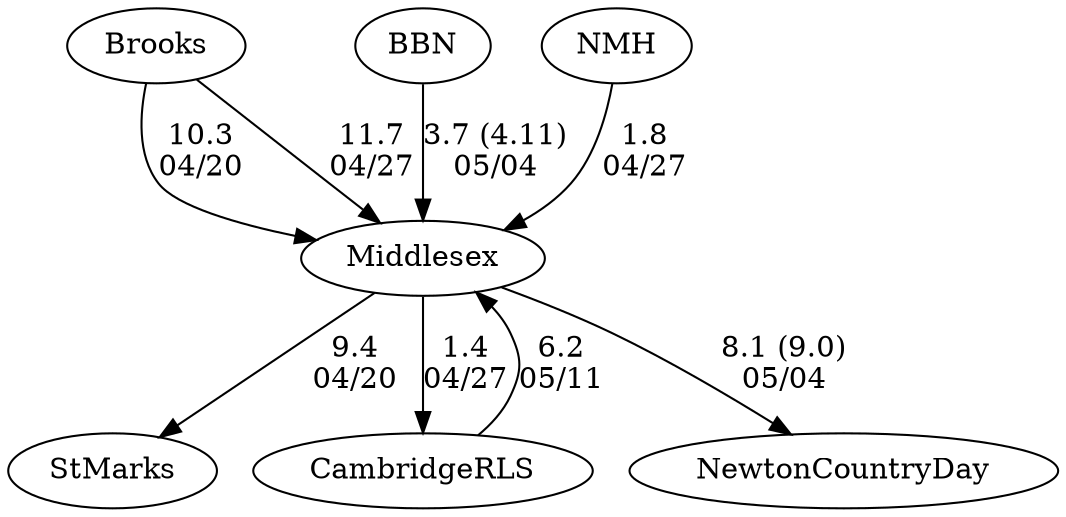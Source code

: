 digraph girls2foursMiddlesex {Brooks [URL="girls2foursMiddlesexBrooks.html"];StMarks [URL="girls2foursMiddlesexStMarks.html"];Middlesex [URL="girls2foursMiddlesexMiddlesex.html"];BBN [URL="girls2foursMiddlesexBBN.html"];CambridgeRLS [URL="girls2foursMiddlesexCambridgeRLS.html"];NMH [URL="girls2foursMiddlesexNMH.html"];NewtonCountryDay [URL="girls2foursMiddlesexNewtonCountryDay.html"];Brooks -> Middlesex[label="10.3
04/20", weight="90", tooltip="NEIRA Boys & Girls Fours,St. Marks, Brooks and Middlesex			
Distance: 1500m Conditions: Partly cloudy, with variable winds switching from cross-wind to cross-tail 8-12mph. Quite calm for 4th boat races, picked up during 1V and 2V races. Comments: Times for G3 weren't started until about 650m in, so we got margins only.
None", URL="https://www.row2k.com/results/resultspage.cfm?UID=1212EB177D795078E02FE5D2820D6C1B&cat=5", random="random"]; 
Middlesex -> StMarks[label="9.4
04/20", weight="91", tooltip="NEIRA Boys & Girls Fours,St. Marks, Brooks and Middlesex			
Distance: 1500m Conditions: Partly cloudy, with variable winds switching from cross-wind to cross-tail 8-12mph. Quite calm for 4th boat races, picked up during 1V and 2V races. Comments: Times for G3 weren't started until about 650m in, so we got margins only.
None", URL="https://www.row2k.com/results/resultspage.cfm?UID=1212EB177D795078E02FE5D2820D6C1B&cat=5", random="random"]; 
BBN -> Middlesex[label="3.7 (4.11)
05/04", weight="97", tooltip="NEIRA, NCDS, Middlesex, BB&N (hosted)			
Distance: 1350 M Conditions: Conditions stayed consistent for the races, A slight crossing head wind from Cambridge to Boston. Comments: A good day of racing, well done by all boats. Thanks to MDX and NCDS for making it easy.
None", URL="https://www.row2k.com/results/resultspage.cfm?UID=8FA4B72699D2163ED86519848FFC5337&cat=1", random="random"]; 
Middlesex -> NewtonCountryDay[label="8.1 (9.0)
05/04", weight="92", tooltip="NEIRA, NCDS, Middlesex, BB&N (hosted)			
Distance: 1350 M Conditions: Conditions stayed consistent for the races, A slight crossing head wind from Cambridge to Boston. Comments: A good day of racing, well done by all boats. Thanks to MDX and NCDS for making it easy.
None", URL="https://www.row2k.com/results/resultspage.cfm?UID=8FA4B72699D2163ED86519848FFC5337&cat=1", random="random"]; 
Brooks -> Middlesex[label="11.7
04/27", weight="89", tooltip="NEIRA Boys & Girls Fours,Brooks vs NMH, Middlesex and CRLS			
Distance: 1500m Conditions: Conditions evolved from a slight headwind with flat water to a 12-15 mph cross headwind with significant chop in the middle 500m. Races were 4-3-2-1-5. Times should bet be compared between events. Comments: Thank you to our guests for our first bog day using the new facility! Good luck this season and hope to see you at NEIRAs.
None", URL="https://www.row2k.com/results/resultspage.cfm?UID=DA7A1EFD458CB4B765258C3FD9635963&cat=5", random="random"]; 
NMH -> Middlesex[label="1.8
04/27", weight="99", tooltip="NEIRA Boys & Girls Fours,Brooks vs NMH, Middlesex and CRLS			
Distance: 1500m Conditions: Conditions evolved from a slight headwind with flat water to a 12-15 mph cross headwind with significant chop in the middle 500m. Races were 4-3-2-1-5. Times should bet be compared between events. Comments: Thank you to our guests for our first bog day using the new facility! Good luck this season and hope to see you at NEIRAs.
None", URL="https://www.row2k.com/results/resultspage.cfm?UID=DA7A1EFD458CB4B765258C3FD9635963&cat=5", random="random"]; 
Middlesex -> CambridgeRLS[label="1.4
04/27", weight="99", tooltip="NEIRA Boys & Girls Fours,Brooks vs NMH, Middlesex and CRLS			
Distance: 1500m Conditions: Conditions evolved from a slight headwind with flat water to a 12-15 mph cross headwind with significant chop in the middle 500m. Races were 4-3-2-1-5. Times should bet be compared between events. Comments: Thank you to our guests for our first bog day using the new facility! Good luck this season and hope to see you at NEIRAs.
None", URL="https://www.row2k.com/results/resultspage.cfm?UID=DA7A1EFD458CB4B765258C3FD9635963&cat=5", random="random"]; 
CambridgeRLS -> Middlesex[label="6.2
05/11", weight="94", tooltip="NEIRA Boys & Girls Fours,Middlesex vs. Cambridge Rindge and Latin School			
Distance: 1500m Conditions: Variable headwind. Strongest during the Girls and Boys 2nd boat races. Water was mostly flat in the middle third of the course, with more chop in the first and last 500m. Again strongest during the 2nd boat races. Comments: Good job by the coxswains and the aligner working with some tricky wind at the starting line. Race order G4-B4-G3-B3-G2-B2-G1-B1. Finish order in the G3 race confirmed by camera at the finish line. Well rowed by all crews. Thank you CRLS for joining us for a great afternoon of racing!
None", URL="https://www.row2k.com/results/resultspage.cfm?UID=61A86E8629F7DAFB0E0306631556FC20&cat=5", random="random"]}